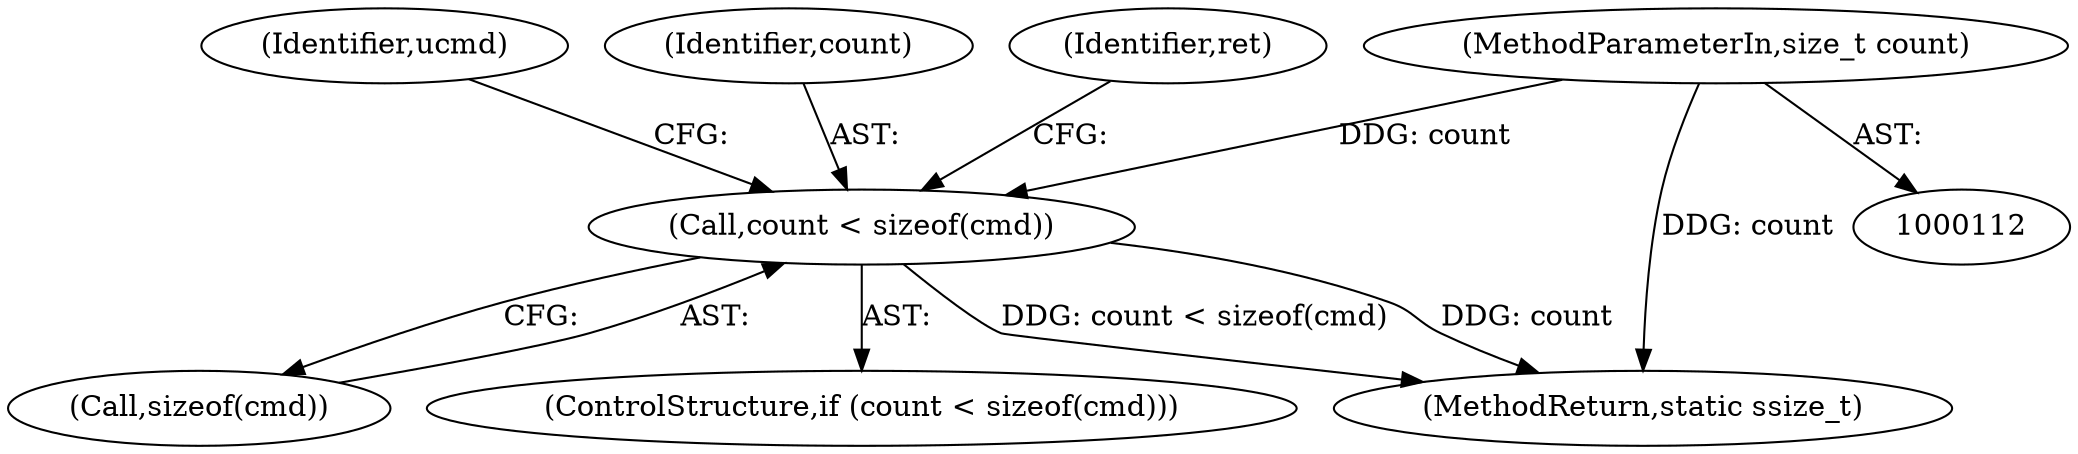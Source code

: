 digraph "0_linux_e6bd18f57aad1a2d1ef40e646d03ed0f2515c9e3_3@API" {
"1000172" [label="(Call,count < sizeof(cmd))"];
"1000115" [label="(MethodParameterIn,size_t count)"];
"1000174" [label="(Call,sizeof(cmd))"];
"1000171" [label="(ControlStructure,if (count < sizeof(cmd)))"];
"1000183" [label="(Identifier,ucmd)"];
"1000173" [label="(Identifier,count)"];
"1000672" [label="(MethodReturn,static ssize_t)"];
"1000115" [label="(MethodParameterIn,size_t count)"];
"1000172" [label="(Call,count < sizeof(cmd))"];
"1000178" [label="(Identifier,ret)"];
"1000172" -> "1000171"  [label="AST: "];
"1000172" -> "1000174"  [label="CFG: "];
"1000173" -> "1000172"  [label="AST: "];
"1000174" -> "1000172"  [label="AST: "];
"1000178" -> "1000172"  [label="CFG: "];
"1000183" -> "1000172"  [label="CFG: "];
"1000172" -> "1000672"  [label="DDG: count < sizeof(cmd)"];
"1000172" -> "1000672"  [label="DDG: count"];
"1000115" -> "1000172"  [label="DDG: count"];
"1000115" -> "1000112"  [label="AST: "];
"1000115" -> "1000672"  [label="DDG: count"];
}
